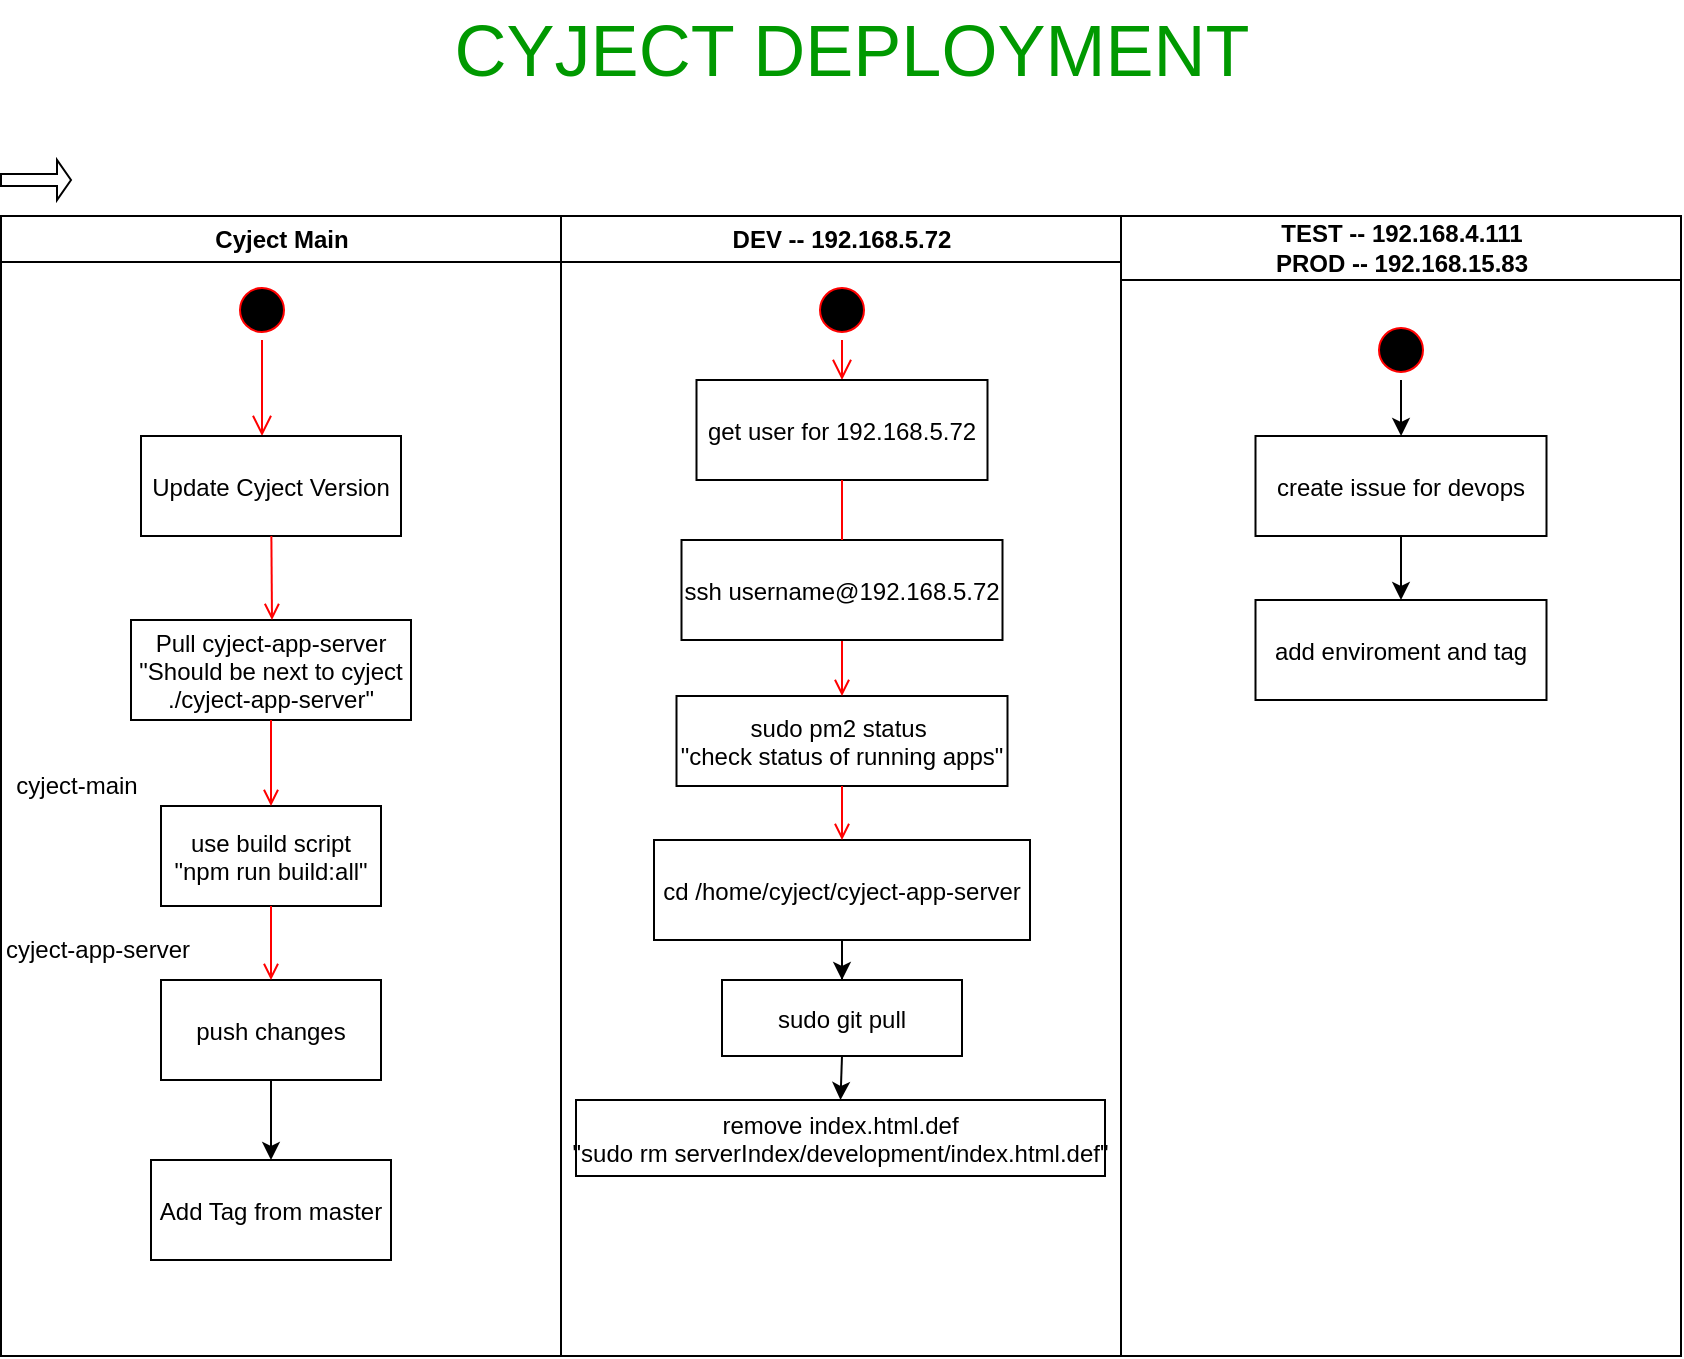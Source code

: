 <mxfile version="15.4.1" type="github">
  <diagram name="Page-1" id="e7e014a7-5840-1c2e-5031-d8a46d1fe8dd">
    <mxGraphModel dx="1152" dy="705" grid="1" gridSize="10" guides="1" tooltips="1" connect="1" arrows="1" fold="1" page="1" pageScale="1" pageWidth="1169" pageHeight="826" background="none" math="0" shadow="0">
      <root>
        <mxCell id="0" />
        <mxCell id="1" parent="0" />
        <mxCell id="2" value="Cyject Main" style="swimlane;whiteSpace=wrap" parent="1" vertex="1">
          <mxGeometry x="164.5" y="128" width="280" height="570" as="geometry" />
        </mxCell>
        <mxCell id="5" value="" style="ellipse;shape=startState;fillColor=#000000;strokeColor=#ff0000;" parent="2" vertex="1">
          <mxGeometry x="115.5" y="32" width="30" height="30" as="geometry" />
        </mxCell>
        <mxCell id="6" value="" style="edgeStyle=elbowEdgeStyle;elbow=horizontal;verticalAlign=bottom;endArrow=open;endSize=8;strokeColor=#FF0000;endFill=1;rounded=0" parent="2" source="5" target="7" edge="1">
          <mxGeometry x="100" y="40" as="geometry">
            <mxPoint x="115" y="110" as="targetPoint" />
          </mxGeometry>
        </mxCell>
        <mxCell id="7" value="Update Cyject Version" style="" parent="2" vertex="1">
          <mxGeometry x="70" y="110" width="130" height="50" as="geometry" />
        </mxCell>
        <mxCell id="8" value="Pull cyject-app-server&#xa;&quot;Should be next to cyject&#xa;./cyject-app-server&quot;" style="" parent="2" vertex="1">
          <mxGeometry x="65" y="202" width="140" height="50" as="geometry" />
        </mxCell>
        <mxCell id="9" value="" style="endArrow=open;strokeColor=#FF0000;endFill=1;rounded=0" parent="2" source="7" edge="1">
          <mxGeometry relative="1" as="geometry">
            <mxPoint x="135.5" y="202" as="targetPoint" />
          </mxGeometry>
        </mxCell>
        <mxCell id="10" value="use build script&#xa;&quot;npm run build:all&quot;" style="" parent="2" vertex="1">
          <mxGeometry x="80" y="295" width="110" height="50" as="geometry" />
        </mxCell>
        <mxCell id="11" value="" style="endArrow=open;strokeColor=#FF0000;endFill=1;rounded=0" parent="2" source="8" target="10" edge="1">
          <mxGeometry relative="1" as="geometry">
            <mxPoint x="135.5" y="292" as="targetPoint" />
          </mxGeometry>
        </mxCell>
        <mxCell id="rOMePL-SGuE0VWGix_lW-47" style="edgeStyle=orthogonalEdgeStyle;rounded=0;orthogonalLoop=1;jettySize=auto;html=1;exitX=0.5;exitY=1;exitDx=0;exitDy=0;" edge="1" parent="2" source="rOMePL-SGuE0VWGix_lW-41" target="rOMePL-SGuE0VWGix_lW-46">
          <mxGeometry relative="1" as="geometry" />
        </mxCell>
        <mxCell id="rOMePL-SGuE0VWGix_lW-41" value="push changes" style="" vertex="1" parent="2">
          <mxGeometry x="80" y="382" width="110" height="50" as="geometry" />
        </mxCell>
        <mxCell id="rOMePL-SGuE0VWGix_lW-42" value="" style="endArrow=open;strokeColor=#FF0000;endFill=1;rounded=0;exitX=0.5;exitY=1;exitDx=0;exitDy=0;entryX=0.5;entryY=0;entryDx=0;entryDy=0;" edge="1" parent="2" source="10" target="rOMePL-SGuE0VWGix_lW-41">
          <mxGeometry relative="1" as="geometry">
            <mxPoint x="124.5" y="375" as="sourcePoint" />
            <mxPoint x="124.5" y="430" as="targetPoint" />
          </mxGeometry>
        </mxCell>
        <mxCell id="rOMePL-SGuE0VWGix_lW-43" value="cyject-main" style="text;html=1;strokeColor=none;fillColor=none;align=center;verticalAlign=middle;whiteSpace=wrap;rounded=0;" vertex="1" parent="2">
          <mxGeometry x="5" y="270" width="65" height="30" as="geometry" />
        </mxCell>
        <mxCell id="rOMePL-SGuE0VWGix_lW-45" value="cyject-app-server" style="text;html=1;strokeColor=none;fillColor=none;align=center;verticalAlign=middle;whiteSpace=wrap;rounded=0;" vertex="1" parent="2">
          <mxGeometry y="352" width="95.5" height="30" as="geometry" />
        </mxCell>
        <mxCell id="rOMePL-SGuE0VWGix_lW-46" value="Add Tag from master" style="" vertex="1" parent="2">
          <mxGeometry x="75" y="472" width="120" height="50" as="geometry" />
        </mxCell>
        <mxCell id="3" value="DEV -- 192.168.5.72" style="swimlane;whiteSpace=wrap" parent="1" vertex="1">
          <mxGeometry x="444.5" y="128" width="280" height="570" as="geometry" />
        </mxCell>
        <mxCell id="rOMePL-SGuE0VWGix_lW-48" value="" style="edgeStyle=elbowEdgeStyle;elbow=horizontal;verticalAlign=bottom;endArrow=open;endSize=8;strokeColor=#FF0000;endFill=1;rounded=0;exitX=0.5;exitY=1;exitDx=0;exitDy=0;" edge="1" parent="3" target="rOMePL-SGuE0VWGix_lW-49" source="rOMePL-SGuE0VWGix_lW-58">
          <mxGeometry x="-59" y="-88" as="geometry">
            <mxPoint x="-44" y="-18" as="targetPoint" />
            <mxPoint x="136" y="62" as="sourcePoint" />
          </mxGeometry>
        </mxCell>
        <mxCell id="rOMePL-SGuE0VWGix_lW-49" value="get user for 192.168.5.72" style="" vertex="1" parent="3">
          <mxGeometry x="67.75" y="82" width="145.5" height="50" as="geometry" />
        </mxCell>
        <mxCell id="rOMePL-SGuE0VWGix_lW-51" value="" style="endArrow=open;strokeColor=#FF0000;endFill=1;rounded=0;startArrow=none;" edge="1" parent="3" source="rOMePL-SGuE0VWGix_lW-50">
          <mxGeometry relative="1" as="geometry">
            <mxPoint x="141" y="202" as="targetPoint" />
          </mxGeometry>
        </mxCell>
        <mxCell id="rOMePL-SGuE0VWGix_lW-52" value="sudo pm2 status &#xa;&quot;check status of running apps&quot;" style="" vertex="1" parent="3">
          <mxGeometry x="57.75" y="240" width="165.5" height="45" as="geometry" />
        </mxCell>
        <mxCell id="rOMePL-SGuE0VWGix_lW-53" value="" style="endArrow=open;strokeColor=#FF0000;endFill=1;rounded=0" edge="1" parent="3" source="rOMePL-SGuE0VWGix_lW-50" target="rOMePL-SGuE0VWGix_lW-52">
          <mxGeometry relative="1" as="geometry">
            <mxPoint x="-23.5" y="164" as="targetPoint" />
          </mxGeometry>
        </mxCell>
        <mxCell id="rOMePL-SGuE0VWGix_lW-55" value="cd /home/cyject/cyject-app-server" style="" vertex="1" parent="3">
          <mxGeometry x="46.5" y="312" width="188" height="50" as="geometry" />
        </mxCell>
        <mxCell id="rOMePL-SGuE0VWGix_lW-56" value="" style="endArrow=open;strokeColor=#FF0000;endFill=1;rounded=0;exitX=0.5;exitY=1;exitDx=0;exitDy=0;entryX=0.5;entryY=0;entryDx=0;entryDy=0;" edge="1" parent="3" source="rOMePL-SGuE0VWGix_lW-52" target="rOMePL-SGuE0VWGix_lW-55">
          <mxGeometry relative="1" as="geometry">
            <mxPoint x="-34.5" y="247" as="sourcePoint" />
            <mxPoint x="-34.5" y="302" as="targetPoint" />
          </mxGeometry>
        </mxCell>
        <mxCell id="rOMePL-SGuE0VWGix_lW-61" style="edgeStyle=orthogonalEdgeStyle;rounded=0;orthogonalLoop=1;jettySize=auto;html=1;exitX=0.5;exitY=1;exitDx=0;exitDy=0;entryX=0.5;entryY=0;entryDx=0;entryDy=0;" edge="1" parent="3" source="rOMePL-SGuE0VWGix_lW-57" target="rOMePL-SGuE0VWGix_lW-60">
          <mxGeometry relative="1" as="geometry" />
        </mxCell>
        <mxCell id="rOMePL-SGuE0VWGix_lW-57" value="sudo git pull" style="" vertex="1" parent="3">
          <mxGeometry x="80.5" y="382" width="120" height="38" as="geometry" />
        </mxCell>
        <mxCell id="rOMePL-SGuE0VWGix_lW-54" style="edgeStyle=orthogonalEdgeStyle;rounded=0;orthogonalLoop=1;jettySize=auto;html=1;exitX=0.5;exitY=1;exitDx=0;exitDy=0;" edge="1" parent="3" source="rOMePL-SGuE0VWGix_lW-55" target="rOMePL-SGuE0VWGix_lW-57">
          <mxGeometry relative="1" as="geometry" />
        </mxCell>
        <mxCell id="rOMePL-SGuE0VWGix_lW-58" value="" style="ellipse;shape=startState;fillColor=#000000;strokeColor=#ff0000;" vertex="1" parent="3">
          <mxGeometry x="125.5" y="32" width="30" height="30" as="geometry" />
        </mxCell>
        <mxCell id="rOMePL-SGuE0VWGix_lW-50" value="ssh username@192.168.5.72" style="" vertex="1" parent="3">
          <mxGeometry x="60.25" y="162" width="160.5" height="50" as="geometry" />
        </mxCell>
        <mxCell id="rOMePL-SGuE0VWGix_lW-59" value="" style="endArrow=none;strokeColor=#FF0000;endFill=1;rounded=0;entryX=0.5;entryY=0;entryDx=0;entryDy=0;" edge="1" parent="3" source="rOMePL-SGuE0VWGix_lW-49" target="rOMePL-SGuE0VWGix_lW-50">
          <mxGeometry relative="1" as="geometry">
            <mxPoint x="140.5" y="172" as="targetPoint" />
            <mxPoint x="585.132" y="260" as="sourcePoint" />
          </mxGeometry>
        </mxCell>
        <mxCell id="rOMePL-SGuE0VWGix_lW-60" value="remove index.html.def&#xa;&quot;sudo rm serverIndex/development/index.html.def&quot;" style="" vertex="1" parent="3">
          <mxGeometry x="7.5" y="442" width="264.5" height="38" as="geometry" />
        </mxCell>
        <mxCell id="4" value="TEST -- 192.168.4.111&#xa;PROD -- 192.168.15.83" style="swimlane;whiteSpace=wrap;startSize=32;" parent="1" vertex="1">
          <mxGeometry x="724.5" y="128" width="280" height="570" as="geometry" />
        </mxCell>
        <mxCell id="rOMePL-SGuE0VWGix_lW-64" style="edgeStyle=orthogonalEdgeStyle;rounded=0;orthogonalLoop=1;jettySize=auto;html=1;exitX=0.5;exitY=1;exitDx=0;exitDy=0;" edge="1" parent="4" source="rOMePL-SGuE0VWGix_lW-62" target="rOMePL-SGuE0VWGix_lW-63">
          <mxGeometry relative="1" as="geometry" />
        </mxCell>
        <mxCell id="rOMePL-SGuE0VWGix_lW-62" value="" style="ellipse;shape=startState;fillColor=#000000;strokeColor=#ff0000;" vertex="1" parent="4">
          <mxGeometry x="125" y="52" width="30" height="30" as="geometry" />
        </mxCell>
        <mxCell id="rOMePL-SGuE0VWGix_lW-66" style="edgeStyle=orthogonalEdgeStyle;rounded=0;orthogonalLoop=1;jettySize=auto;html=1;exitX=0.5;exitY=1;exitDx=0;exitDy=0;entryX=0.5;entryY=0;entryDx=0;entryDy=0;" edge="1" parent="4" source="rOMePL-SGuE0VWGix_lW-63" target="rOMePL-SGuE0VWGix_lW-65">
          <mxGeometry relative="1" as="geometry" />
        </mxCell>
        <mxCell id="rOMePL-SGuE0VWGix_lW-63" value="create issue for devops" style="" vertex="1" parent="4">
          <mxGeometry x="67.25" y="110" width="145.5" height="50" as="geometry" />
        </mxCell>
        <mxCell id="rOMePL-SGuE0VWGix_lW-65" value="add enviroment and tag" style="" vertex="1" parent="4">
          <mxGeometry x="67.25" y="192" width="145.5" height="50" as="geometry" />
        </mxCell>
        <mxCell id="rOMePL-SGuE0VWGix_lW-68" value="&lt;font style=&quot;font-size: 36px&quot; color=&quot;#009900&quot;&gt;CYJECT DEPLOYMENT&lt;/font&gt;" style="text;html=1;strokeColor=none;fillColor=none;align=center;verticalAlign=middle;whiteSpace=wrap;rounded=0;" vertex="1" parent="1">
          <mxGeometry x="370" y="20" width="440" height="50" as="geometry" />
        </mxCell>
        <mxCell id="rOMePL-SGuE0VWGix_lW-69" value="" style="shape=singleArrow;whiteSpace=wrap;html=1;" vertex="1" parent="1">
          <mxGeometry x="164.5" y="100" width="35" height="20" as="geometry" />
        </mxCell>
      </root>
    </mxGraphModel>
  </diagram>
</mxfile>
